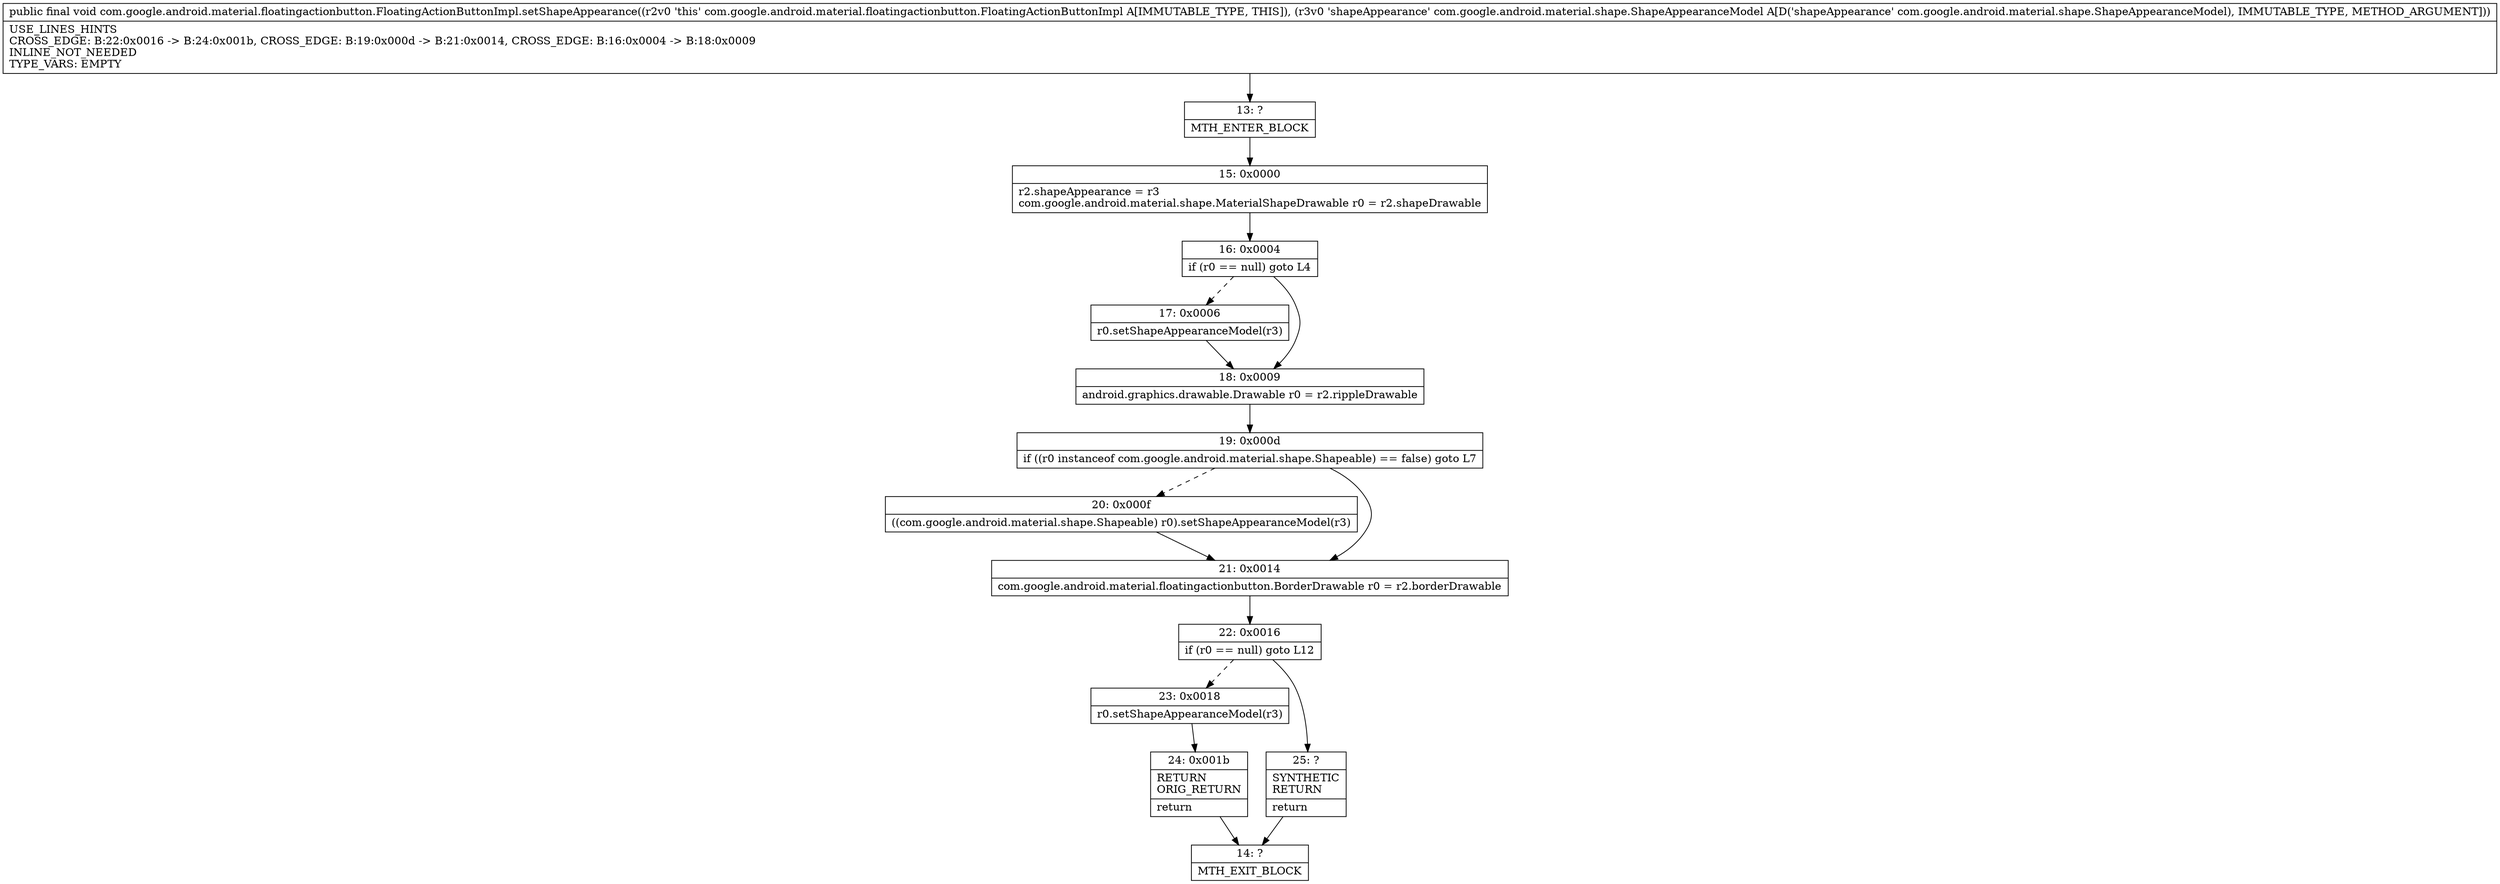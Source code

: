 digraph "CFG forcom.google.android.material.floatingactionbutton.FloatingActionButtonImpl.setShapeAppearance(Lcom\/google\/android\/material\/shape\/ShapeAppearanceModel;)V" {
Node_13 [shape=record,label="{13\:\ ?|MTH_ENTER_BLOCK\l}"];
Node_15 [shape=record,label="{15\:\ 0x0000|r2.shapeAppearance = r3\lcom.google.android.material.shape.MaterialShapeDrawable r0 = r2.shapeDrawable\l}"];
Node_16 [shape=record,label="{16\:\ 0x0004|if (r0 == null) goto L4\l}"];
Node_17 [shape=record,label="{17\:\ 0x0006|r0.setShapeAppearanceModel(r3)\l}"];
Node_18 [shape=record,label="{18\:\ 0x0009|android.graphics.drawable.Drawable r0 = r2.rippleDrawable\l}"];
Node_19 [shape=record,label="{19\:\ 0x000d|if ((r0 instanceof com.google.android.material.shape.Shapeable) == false) goto L7\l}"];
Node_20 [shape=record,label="{20\:\ 0x000f|((com.google.android.material.shape.Shapeable) r0).setShapeAppearanceModel(r3)\l}"];
Node_21 [shape=record,label="{21\:\ 0x0014|com.google.android.material.floatingactionbutton.BorderDrawable r0 = r2.borderDrawable\l}"];
Node_22 [shape=record,label="{22\:\ 0x0016|if (r0 == null) goto L12\l}"];
Node_23 [shape=record,label="{23\:\ 0x0018|r0.setShapeAppearanceModel(r3)\l}"];
Node_24 [shape=record,label="{24\:\ 0x001b|RETURN\lORIG_RETURN\l|return\l}"];
Node_14 [shape=record,label="{14\:\ ?|MTH_EXIT_BLOCK\l}"];
Node_25 [shape=record,label="{25\:\ ?|SYNTHETIC\lRETURN\l|return\l}"];
MethodNode[shape=record,label="{public final void com.google.android.material.floatingactionbutton.FloatingActionButtonImpl.setShapeAppearance((r2v0 'this' com.google.android.material.floatingactionbutton.FloatingActionButtonImpl A[IMMUTABLE_TYPE, THIS]), (r3v0 'shapeAppearance' com.google.android.material.shape.ShapeAppearanceModel A[D('shapeAppearance' com.google.android.material.shape.ShapeAppearanceModel), IMMUTABLE_TYPE, METHOD_ARGUMENT]))  | USE_LINES_HINTS\lCROSS_EDGE: B:22:0x0016 \-\> B:24:0x001b, CROSS_EDGE: B:19:0x000d \-\> B:21:0x0014, CROSS_EDGE: B:16:0x0004 \-\> B:18:0x0009\lINLINE_NOT_NEEDED\lTYPE_VARS: EMPTY\l}"];
MethodNode -> Node_13;Node_13 -> Node_15;
Node_15 -> Node_16;
Node_16 -> Node_17[style=dashed];
Node_16 -> Node_18;
Node_17 -> Node_18;
Node_18 -> Node_19;
Node_19 -> Node_20[style=dashed];
Node_19 -> Node_21;
Node_20 -> Node_21;
Node_21 -> Node_22;
Node_22 -> Node_23[style=dashed];
Node_22 -> Node_25;
Node_23 -> Node_24;
Node_24 -> Node_14;
Node_25 -> Node_14;
}

